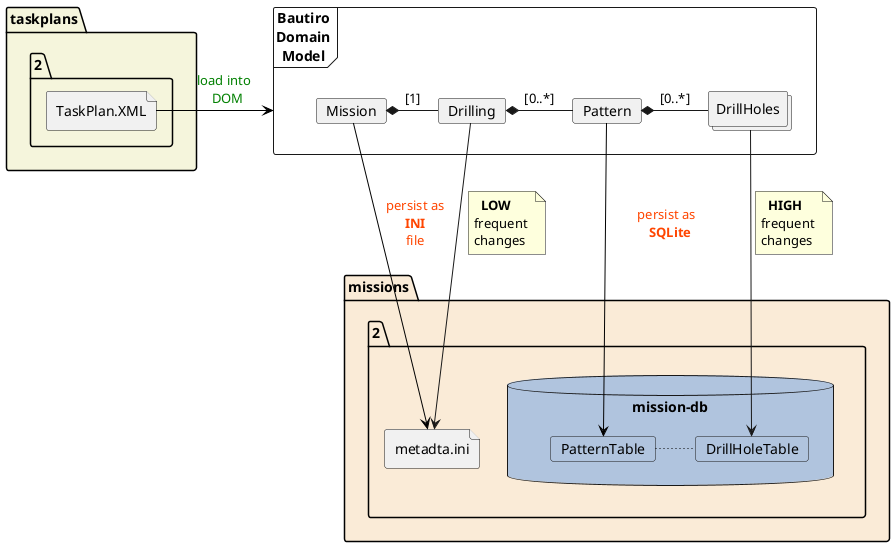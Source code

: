 @startuml Overview


folder taskplans #Beige{
    folder "2" as tp2 {
        file ftp as "TaskPlan.XML"
    }
}

frame bdom as "Bautiro\nDomain\nModel" {
    card Mission
    card Drilling
    card Pattern
    collections DrillHoles
}

folder missions #AntiqueWhite{
    folder m2 as "2" {
        file fini as "metadta.ini"
        database  "mission-db"   as db2 #LightSteelBlue {
            card PatternTable #LightSteelBlue
            card DrillHoleTable #LightSteelBlue
        }
    }
}

ftp -right-> bdom #Black;text:Green : "   load into\n           DOM      "

Mission *- Drilling: [1]
Drilling *- Pattern: [0..*]
Pattern *- DrillHoles: [0..*]

fini -[hidden]r-> db2
PatternTable -right- DrillHoleTable #Black;line.dotted : ""


Mission -down-> fini #Black;text:OrangeRed :  "persist as\n<b>INI</b>\nfile"

Drilling -right-> fini 
note left of link
     <b>LOW</b>
   frequent 
   changes
end note

Pattern -right--> PatternTable#Black;text:OrangeRed : "         persist as\n           <b>SQLite</b>"
DrillHoles -right-> DrillHoleTable 
note right of link 
     <b>HIGH</b>
   frequent 
   changes
end note







@enduml